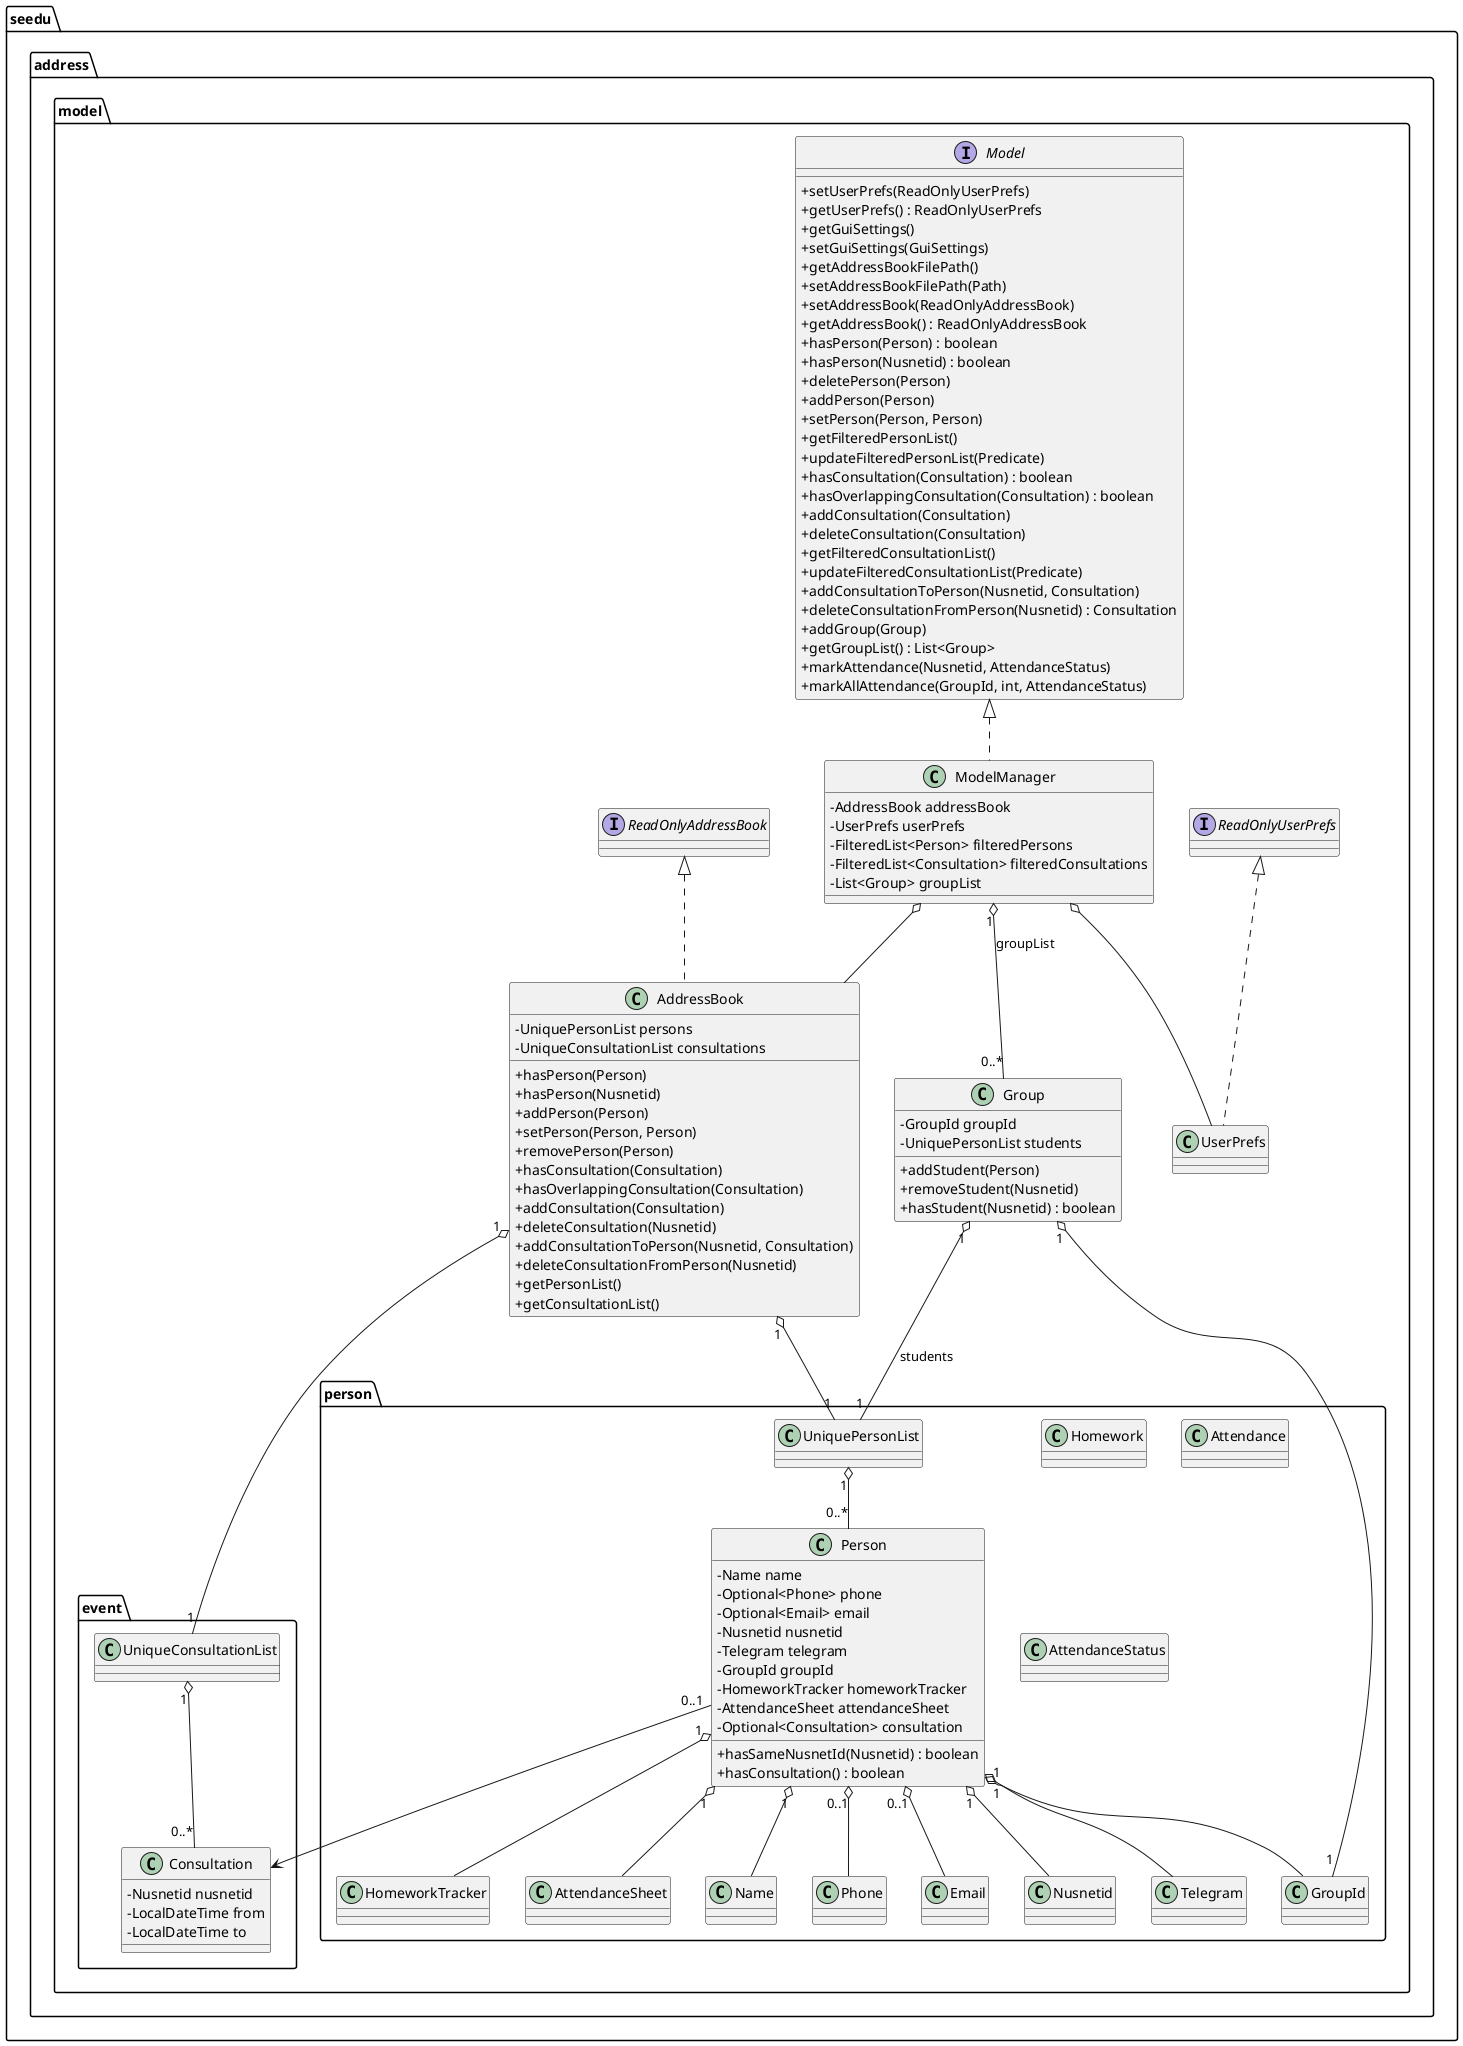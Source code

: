 @startuml
' Better Model Class Diagram (accurate to current codebase)

skinparam classAttributeIconSize 0

package "seedu.address.model" {
  interface ReadOnlyAddressBook

  class AddressBook {
    - UniquePersonList persons
    - UniqueConsultationList consultations
    + hasPerson(Person)
    + hasPerson(Nusnetid)
    + addPerson(Person)
    + setPerson(Person, Person)
    + removePerson(Person)
    + hasConsultation(Consultation)
    + hasOverlappingConsultation(Consultation)
    + addConsultation(Consultation)
    + deleteConsultation(Nusnetid)
    + addConsultationToPerson(Nusnetid, Consultation)
    + deleteConsultationFromPerson(Nusnetid)
    + getPersonList()
    + getConsultationList()
  }

  interface Model {
    + setUserPrefs(ReadOnlyUserPrefs)
    + getUserPrefs() : ReadOnlyUserPrefs
    + getGuiSettings()
    + setGuiSettings(GuiSettings)
    + getAddressBookFilePath()
    + setAddressBookFilePath(Path)
    + setAddressBook(ReadOnlyAddressBook)
    + getAddressBook() : ReadOnlyAddressBook
    + hasPerson(Person) : boolean
    + hasPerson(Nusnetid) : boolean
    + deletePerson(Person)
    + addPerson(Person)
    + setPerson(Person, Person)
    + getFilteredPersonList()
    + updateFilteredPersonList(Predicate)
    + hasConsultation(Consultation) : boolean
    + hasOverlappingConsultation(Consultation) : boolean
    + addConsultation(Consultation)
    + deleteConsultation(Consultation)
    + getFilteredConsultationList()
    + updateFilteredConsultationList(Predicate)
    + addConsultationToPerson(Nusnetid, Consultation)
    + deleteConsultationFromPerson(Nusnetid) : Consultation
    + addGroup(Group)
    + getGroupList() : List<Group>
    + markAttendance(Nusnetid, AttendanceStatus)
    + markAllAttendance(GroupId, int, AttendanceStatus)
  }

  class ModelManager {
    - AddressBook addressBook
    - UserPrefs userPrefs
    - FilteredList<Person> filteredPersons
    - FilteredList<Consultation> filteredConsultations
    - List<Group> groupList
  }

  class UserPrefs
  interface ReadOnlyUserPrefs

  class Group {
    - GroupId groupId
    - UniquePersonList students
    + addStudent(Person)
    + removeStudent(Nusnetid)
    + hasStudent(Nusnetid) : boolean
  }
}

package "seedu.address.model.person" {
  class UniquePersonList

  class Person {
    - Name name
    - Optional<Phone> phone
    - Optional<Email> email
    - Nusnetid nusnetid
    - Telegram telegram
    - GroupId groupId
    - HomeworkTracker homeworkTracker
    - AttendanceSheet attendanceSheet
    - Optional<Consultation> consultation
    + hasSameNusnetId(Nusnetid) : boolean
    + hasConsultation() : boolean
  }

  class HomeworkTracker
  class Homework
  class AttendanceSheet
  class Attendance
  class AttendanceStatus
  class Name
  class Phone
  class Email
  class Nusnetid
  class Telegram
  class GroupId
}

package "seedu.address.model.event" {
  class Consultation {
    - Nusnetid nusnetid
    - LocalDateTime from
    - LocalDateTime to
  }
  class UniqueConsultationList
}

' interfaces and implementation
ReadOnlyAddressBook <|.. AddressBook
Model <|.. ModelManager
ReadOnlyUserPrefs <|.. UserPrefs

' major compositions/associations
ModelManager o-- AddressBook
ModelManager o-- UserPrefs
ModelManager "1" o-- "0..*" Group : groupList

AddressBook "1" o-- "1" UniquePersonList
AddressBook "1" o-- "1" UniqueConsultationList
UniquePersonList "1" o-- "0..*" Person
UniqueConsultationList "1" o-- "0..*" Consultation

Group "1" o-- "1" seedu.address.model.person.GroupId
Group "1" o-- "1" UniquePersonList : students

Person "1" o-- Name
Person "0..1" o-- Phone
Person "0..1" o-- Email
Person "1" o-- Nusnetid
Person "1" o-- Telegram
Person "1" o-- GroupId
Person "1" o-- HomeworkTracker
Person "1" o-- AttendanceSheet
Person "0..1" --> Consultation

@enduml
